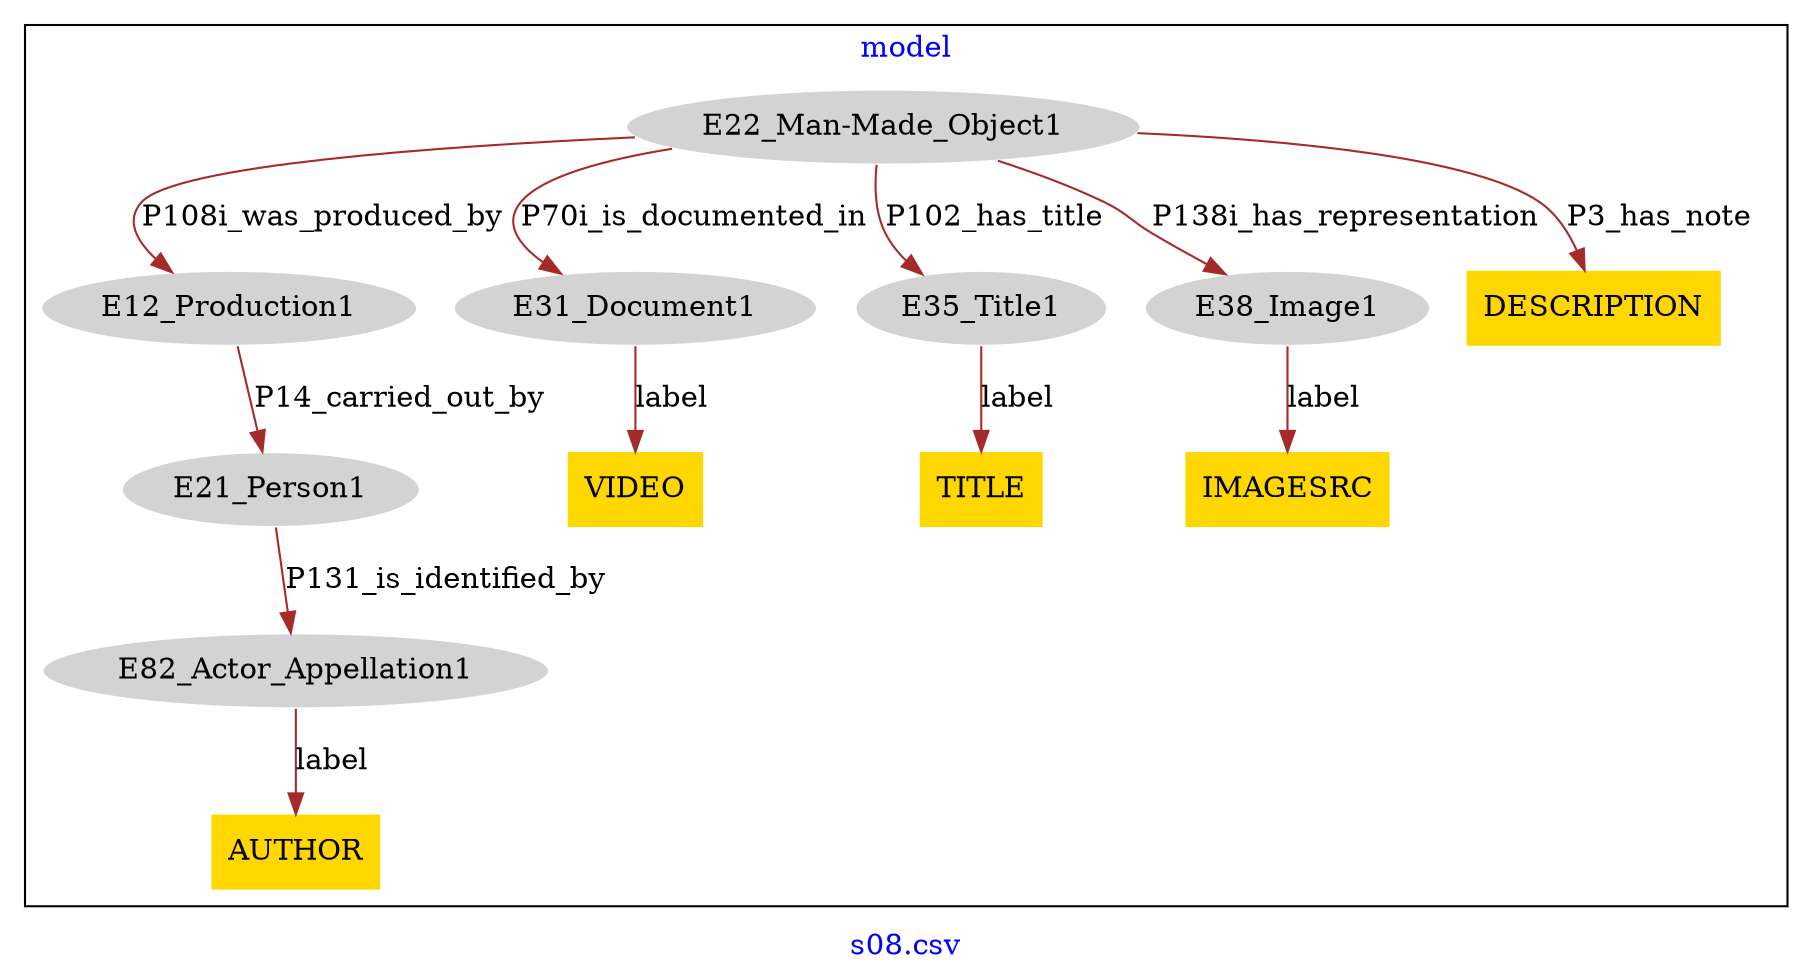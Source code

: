 digraph n0 {
fontcolor="blue"
remincross="true"
label="s08.csv"
subgraph cluster {
label="model"
n2[style="filled",color="white",fillcolor="lightgray",label="E12_Production1"];
n3[style="filled",color="white",fillcolor="lightgray",label="E21_Person1"];
n4[style="filled",color="white",fillcolor="lightgray",label="E82_Actor_Appellation1"];
n5[style="filled",color="white",fillcolor="lightgray",label="E22_Man-Made_Object1"];
n6[style="filled",color="white",fillcolor="lightgray",label="E31_Document1"];
n7[style="filled",color="white",fillcolor="lightgray",label="E35_Title1"];
n8[style="filled",color="white",fillcolor="lightgray",label="E38_Image1"];
n9[shape="plaintext",style="filled",fillcolor="gold",label="IMAGESRC"];
n10[shape="plaintext",style="filled",fillcolor="gold",label="AUTHOR"];
n11[shape="plaintext",style="filled",fillcolor="gold",label="VIDEO"];
n12[shape="plaintext",style="filled",fillcolor="gold",label="TITLE"];
n13[shape="plaintext",style="filled",fillcolor="gold",label="DESCRIPTION"];
}
n2 -> n3[color="brown",fontcolor="black",label="P14_carried_out_by"]
n3 -> n4[color="brown",fontcolor="black",label="P131_is_identified_by"]
n5 -> n2[color="brown",fontcolor="black",label="P108i_was_produced_by"]
n5 -> n6[color="brown",fontcolor="black",label="P70i_is_documented_in"]
n5 -> n7[color="brown",fontcolor="black",label="P102_has_title"]
n5 -> n8[color="brown",fontcolor="black",label="P138i_has_representation"]
n8 -> n9[color="brown",fontcolor="black",label="label"]
n4 -> n10[color="brown",fontcolor="black",label="label"]
n6 -> n11[color="brown",fontcolor="black",label="label"]
n7 -> n12[color="brown",fontcolor="black",label="label"]
n5 -> n13[color="brown",fontcolor="black",label="P3_has_note"]
}
